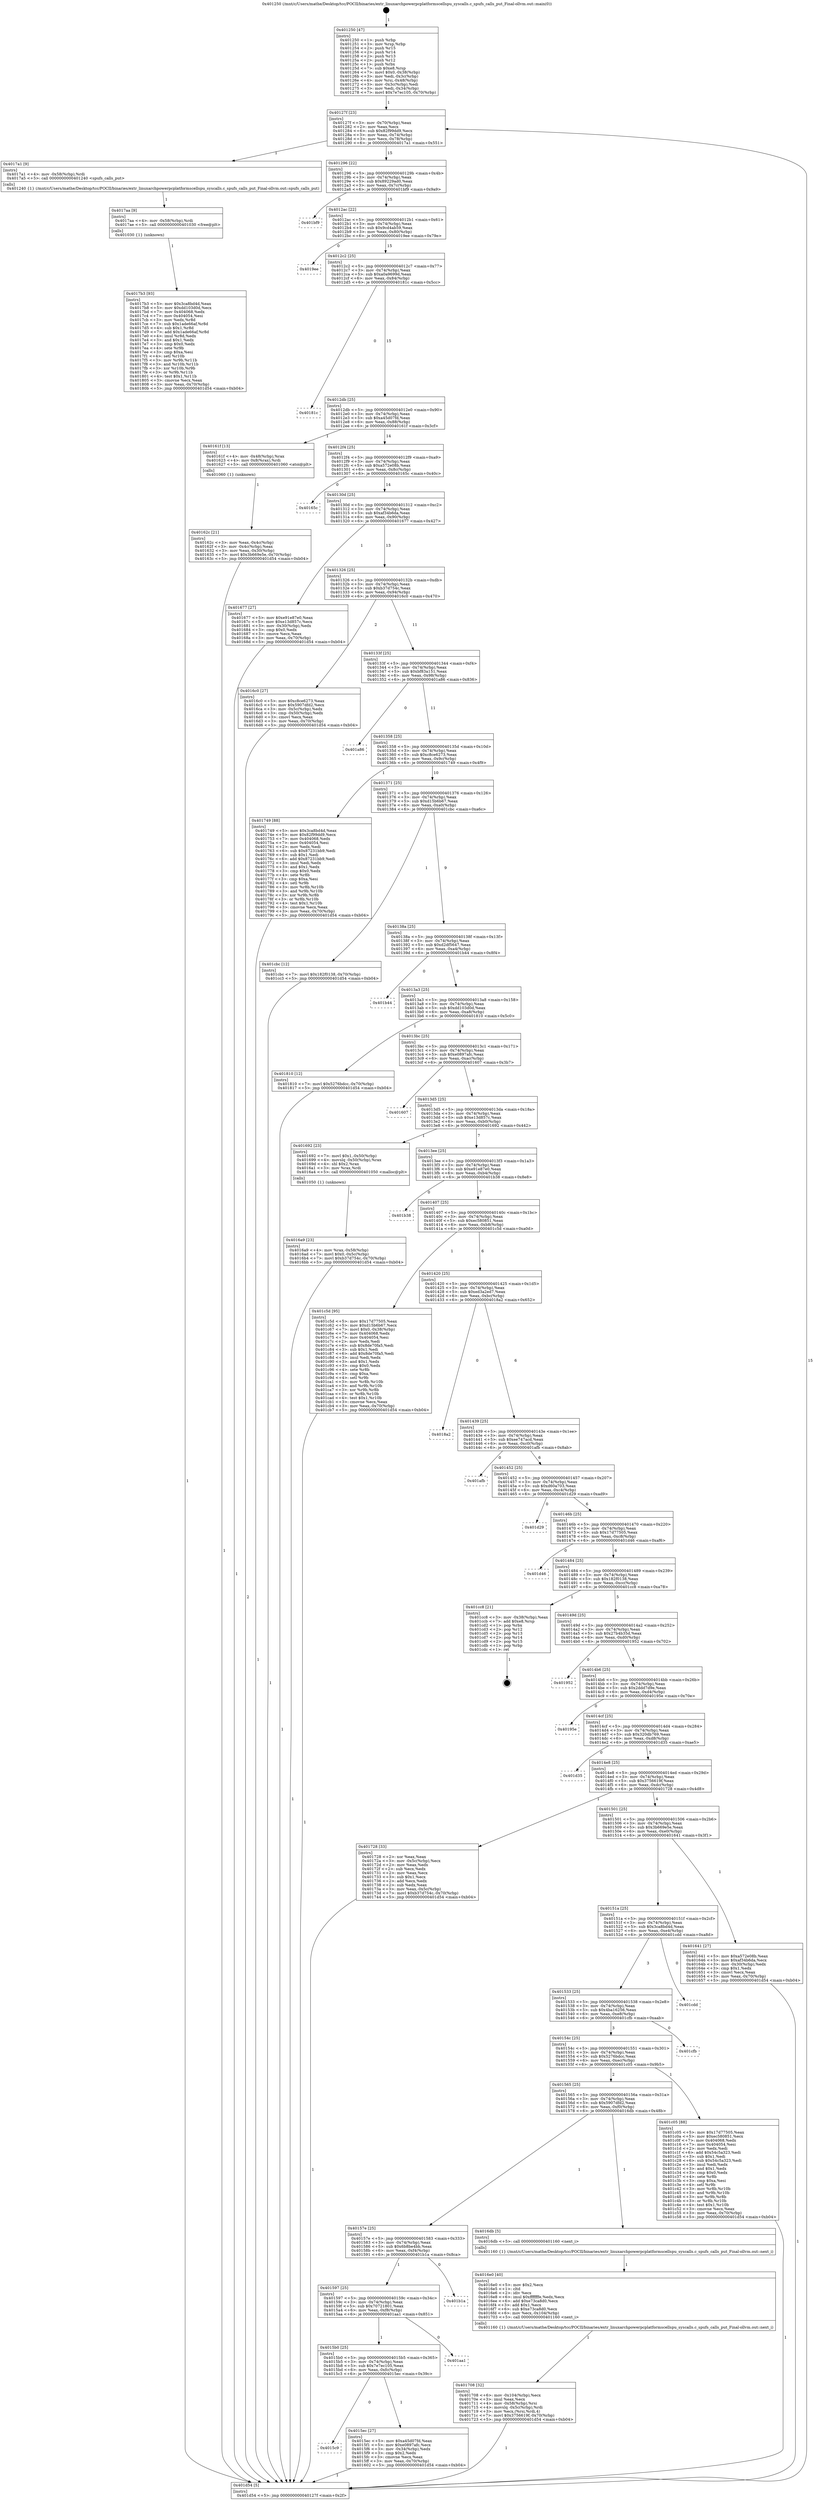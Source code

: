 digraph "0x401250" {
  label = "0x401250 (/mnt/c/Users/mathe/Desktop/tcc/POCII/binaries/extr_linuxarchpowerpcplatformscellspu_syscalls.c_spufs_calls_put_Final-ollvm.out::main(0))"
  labelloc = "t"
  node[shape=record]

  Entry [label="",width=0.3,height=0.3,shape=circle,fillcolor=black,style=filled]
  "0x40127f" [label="{
     0x40127f [23]\l
     | [instrs]\l
     &nbsp;&nbsp;0x40127f \<+3\>: mov -0x70(%rbp),%eax\l
     &nbsp;&nbsp;0x401282 \<+2\>: mov %eax,%ecx\l
     &nbsp;&nbsp;0x401284 \<+6\>: sub $0x82f99dd9,%ecx\l
     &nbsp;&nbsp;0x40128a \<+3\>: mov %eax,-0x74(%rbp)\l
     &nbsp;&nbsp;0x40128d \<+3\>: mov %ecx,-0x78(%rbp)\l
     &nbsp;&nbsp;0x401290 \<+6\>: je 00000000004017a1 \<main+0x551\>\l
  }"]
  "0x4017a1" [label="{
     0x4017a1 [9]\l
     | [instrs]\l
     &nbsp;&nbsp;0x4017a1 \<+4\>: mov -0x58(%rbp),%rdi\l
     &nbsp;&nbsp;0x4017a5 \<+5\>: call 0000000000401240 \<spufs_calls_put\>\l
     | [calls]\l
     &nbsp;&nbsp;0x401240 \{1\} (/mnt/c/Users/mathe/Desktop/tcc/POCII/binaries/extr_linuxarchpowerpcplatformscellspu_syscalls.c_spufs_calls_put_Final-ollvm.out::spufs_calls_put)\l
  }"]
  "0x401296" [label="{
     0x401296 [22]\l
     | [instrs]\l
     &nbsp;&nbsp;0x401296 \<+5\>: jmp 000000000040129b \<main+0x4b\>\l
     &nbsp;&nbsp;0x40129b \<+3\>: mov -0x74(%rbp),%eax\l
     &nbsp;&nbsp;0x40129e \<+5\>: sub $0x89229ad0,%eax\l
     &nbsp;&nbsp;0x4012a3 \<+3\>: mov %eax,-0x7c(%rbp)\l
     &nbsp;&nbsp;0x4012a6 \<+6\>: je 0000000000401bf9 \<main+0x9a9\>\l
  }"]
  Exit [label="",width=0.3,height=0.3,shape=circle,fillcolor=black,style=filled,peripheries=2]
  "0x401bf9" [label="{
     0x401bf9\l
  }", style=dashed]
  "0x4012ac" [label="{
     0x4012ac [22]\l
     | [instrs]\l
     &nbsp;&nbsp;0x4012ac \<+5\>: jmp 00000000004012b1 \<main+0x61\>\l
     &nbsp;&nbsp;0x4012b1 \<+3\>: mov -0x74(%rbp),%eax\l
     &nbsp;&nbsp;0x4012b4 \<+5\>: sub $0x9cd4ab59,%eax\l
     &nbsp;&nbsp;0x4012b9 \<+3\>: mov %eax,-0x80(%rbp)\l
     &nbsp;&nbsp;0x4012bc \<+6\>: je 00000000004019ee \<main+0x79e\>\l
  }"]
  "0x4017b3" [label="{
     0x4017b3 [93]\l
     | [instrs]\l
     &nbsp;&nbsp;0x4017b3 \<+5\>: mov $0x3ca8bd4d,%eax\l
     &nbsp;&nbsp;0x4017b8 \<+5\>: mov $0xdd103d0d,%ecx\l
     &nbsp;&nbsp;0x4017bd \<+7\>: mov 0x404068,%edx\l
     &nbsp;&nbsp;0x4017c4 \<+7\>: mov 0x404054,%esi\l
     &nbsp;&nbsp;0x4017cb \<+3\>: mov %edx,%r8d\l
     &nbsp;&nbsp;0x4017ce \<+7\>: sub $0x1ade66af,%r8d\l
     &nbsp;&nbsp;0x4017d5 \<+4\>: sub $0x1,%r8d\l
     &nbsp;&nbsp;0x4017d9 \<+7\>: add $0x1ade66af,%r8d\l
     &nbsp;&nbsp;0x4017e0 \<+4\>: imul %r8d,%edx\l
     &nbsp;&nbsp;0x4017e4 \<+3\>: and $0x1,%edx\l
     &nbsp;&nbsp;0x4017e7 \<+3\>: cmp $0x0,%edx\l
     &nbsp;&nbsp;0x4017ea \<+4\>: sete %r9b\l
     &nbsp;&nbsp;0x4017ee \<+3\>: cmp $0xa,%esi\l
     &nbsp;&nbsp;0x4017f1 \<+4\>: setl %r10b\l
     &nbsp;&nbsp;0x4017f5 \<+3\>: mov %r9b,%r11b\l
     &nbsp;&nbsp;0x4017f8 \<+3\>: and %r10b,%r11b\l
     &nbsp;&nbsp;0x4017fb \<+3\>: xor %r10b,%r9b\l
     &nbsp;&nbsp;0x4017fe \<+3\>: or %r9b,%r11b\l
     &nbsp;&nbsp;0x401801 \<+4\>: test $0x1,%r11b\l
     &nbsp;&nbsp;0x401805 \<+3\>: cmovne %ecx,%eax\l
     &nbsp;&nbsp;0x401808 \<+3\>: mov %eax,-0x70(%rbp)\l
     &nbsp;&nbsp;0x40180b \<+5\>: jmp 0000000000401d54 \<main+0xb04\>\l
  }"]
  "0x4019ee" [label="{
     0x4019ee\l
  }", style=dashed]
  "0x4012c2" [label="{
     0x4012c2 [25]\l
     | [instrs]\l
     &nbsp;&nbsp;0x4012c2 \<+5\>: jmp 00000000004012c7 \<main+0x77\>\l
     &nbsp;&nbsp;0x4012c7 \<+3\>: mov -0x74(%rbp),%eax\l
     &nbsp;&nbsp;0x4012ca \<+5\>: sub $0xa0a9699d,%eax\l
     &nbsp;&nbsp;0x4012cf \<+6\>: mov %eax,-0x84(%rbp)\l
     &nbsp;&nbsp;0x4012d5 \<+6\>: je 000000000040181c \<main+0x5cc\>\l
  }"]
  "0x4017aa" [label="{
     0x4017aa [9]\l
     | [instrs]\l
     &nbsp;&nbsp;0x4017aa \<+4\>: mov -0x58(%rbp),%rdi\l
     &nbsp;&nbsp;0x4017ae \<+5\>: call 0000000000401030 \<free@plt\>\l
     | [calls]\l
     &nbsp;&nbsp;0x401030 \{1\} (unknown)\l
  }"]
  "0x40181c" [label="{
     0x40181c\l
  }", style=dashed]
  "0x4012db" [label="{
     0x4012db [25]\l
     | [instrs]\l
     &nbsp;&nbsp;0x4012db \<+5\>: jmp 00000000004012e0 \<main+0x90\>\l
     &nbsp;&nbsp;0x4012e0 \<+3\>: mov -0x74(%rbp),%eax\l
     &nbsp;&nbsp;0x4012e3 \<+5\>: sub $0xa45d07fd,%eax\l
     &nbsp;&nbsp;0x4012e8 \<+6\>: mov %eax,-0x88(%rbp)\l
     &nbsp;&nbsp;0x4012ee \<+6\>: je 000000000040161f \<main+0x3cf\>\l
  }"]
  "0x401708" [label="{
     0x401708 [32]\l
     | [instrs]\l
     &nbsp;&nbsp;0x401708 \<+6\>: mov -0x104(%rbp),%ecx\l
     &nbsp;&nbsp;0x40170e \<+3\>: imul %eax,%ecx\l
     &nbsp;&nbsp;0x401711 \<+4\>: mov -0x58(%rbp),%rsi\l
     &nbsp;&nbsp;0x401715 \<+4\>: movslq -0x5c(%rbp),%rdi\l
     &nbsp;&nbsp;0x401719 \<+3\>: mov %ecx,(%rsi,%rdi,4)\l
     &nbsp;&nbsp;0x40171c \<+7\>: movl $0x3756619f,-0x70(%rbp)\l
     &nbsp;&nbsp;0x401723 \<+5\>: jmp 0000000000401d54 \<main+0xb04\>\l
  }"]
  "0x40161f" [label="{
     0x40161f [13]\l
     | [instrs]\l
     &nbsp;&nbsp;0x40161f \<+4\>: mov -0x48(%rbp),%rax\l
     &nbsp;&nbsp;0x401623 \<+4\>: mov 0x8(%rax),%rdi\l
     &nbsp;&nbsp;0x401627 \<+5\>: call 0000000000401060 \<atoi@plt\>\l
     | [calls]\l
     &nbsp;&nbsp;0x401060 \{1\} (unknown)\l
  }"]
  "0x4012f4" [label="{
     0x4012f4 [25]\l
     | [instrs]\l
     &nbsp;&nbsp;0x4012f4 \<+5\>: jmp 00000000004012f9 \<main+0xa9\>\l
     &nbsp;&nbsp;0x4012f9 \<+3\>: mov -0x74(%rbp),%eax\l
     &nbsp;&nbsp;0x4012fc \<+5\>: sub $0xa572e08b,%eax\l
     &nbsp;&nbsp;0x401301 \<+6\>: mov %eax,-0x8c(%rbp)\l
     &nbsp;&nbsp;0x401307 \<+6\>: je 000000000040165c \<main+0x40c\>\l
  }"]
  "0x4016e0" [label="{
     0x4016e0 [40]\l
     | [instrs]\l
     &nbsp;&nbsp;0x4016e0 \<+5\>: mov $0x2,%ecx\l
     &nbsp;&nbsp;0x4016e5 \<+1\>: cltd\l
     &nbsp;&nbsp;0x4016e6 \<+2\>: idiv %ecx\l
     &nbsp;&nbsp;0x4016e8 \<+6\>: imul $0xfffffffe,%edx,%ecx\l
     &nbsp;&nbsp;0x4016ee \<+6\>: add $0xe73ca8d0,%ecx\l
     &nbsp;&nbsp;0x4016f4 \<+3\>: add $0x1,%ecx\l
     &nbsp;&nbsp;0x4016f7 \<+6\>: sub $0xe73ca8d0,%ecx\l
     &nbsp;&nbsp;0x4016fd \<+6\>: mov %ecx,-0x104(%rbp)\l
     &nbsp;&nbsp;0x401703 \<+5\>: call 0000000000401160 \<next_i\>\l
     | [calls]\l
     &nbsp;&nbsp;0x401160 \{1\} (/mnt/c/Users/mathe/Desktop/tcc/POCII/binaries/extr_linuxarchpowerpcplatformscellspu_syscalls.c_spufs_calls_put_Final-ollvm.out::next_i)\l
  }"]
  "0x40165c" [label="{
     0x40165c\l
  }", style=dashed]
  "0x40130d" [label="{
     0x40130d [25]\l
     | [instrs]\l
     &nbsp;&nbsp;0x40130d \<+5\>: jmp 0000000000401312 \<main+0xc2\>\l
     &nbsp;&nbsp;0x401312 \<+3\>: mov -0x74(%rbp),%eax\l
     &nbsp;&nbsp;0x401315 \<+5\>: sub $0xaf34b6da,%eax\l
     &nbsp;&nbsp;0x40131a \<+6\>: mov %eax,-0x90(%rbp)\l
     &nbsp;&nbsp;0x401320 \<+6\>: je 0000000000401677 \<main+0x427\>\l
  }"]
  "0x4016a9" [label="{
     0x4016a9 [23]\l
     | [instrs]\l
     &nbsp;&nbsp;0x4016a9 \<+4\>: mov %rax,-0x58(%rbp)\l
     &nbsp;&nbsp;0x4016ad \<+7\>: movl $0x0,-0x5c(%rbp)\l
     &nbsp;&nbsp;0x4016b4 \<+7\>: movl $0xb37d754c,-0x70(%rbp)\l
     &nbsp;&nbsp;0x4016bb \<+5\>: jmp 0000000000401d54 \<main+0xb04\>\l
  }"]
  "0x401677" [label="{
     0x401677 [27]\l
     | [instrs]\l
     &nbsp;&nbsp;0x401677 \<+5\>: mov $0xe91e87e0,%eax\l
     &nbsp;&nbsp;0x40167c \<+5\>: mov $0xe13d857c,%ecx\l
     &nbsp;&nbsp;0x401681 \<+3\>: mov -0x30(%rbp),%edx\l
     &nbsp;&nbsp;0x401684 \<+3\>: cmp $0x0,%edx\l
     &nbsp;&nbsp;0x401687 \<+3\>: cmove %ecx,%eax\l
     &nbsp;&nbsp;0x40168a \<+3\>: mov %eax,-0x70(%rbp)\l
     &nbsp;&nbsp;0x40168d \<+5\>: jmp 0000000000401d54 \<main+0xb04\>\l
  }"]
  "0x401326" [label="{
     0x401326 [25]\l
     | [instrs]\l
     &nbsp;&nbsp;0x401326 \<+5\>: jmp 000000000040132b \<main+0xdb\>\l
     &nbsp;&nbsp;0x40132b \<+3\>: mov -0x74(%rbp),%eax\l
     &nbsp;&nbsp;0x40132e \<+5\>: sub $0xb37d754c,%eax\l
     &nbsp;&nbsp;0x401333 \<+6\>: mov %eax,-0x94(%rbp)\l
     &nbsp;&nbsp;0x401339 \<+6\>: je 00000000004016c0 \<main+0x470\>\l
  }"]
  "0x40162c" [label="{
     0x40162c [21]\l
     | [instrs]\l
     &nbsp;&nbsp;0x40162c \<+3\>: mov %eax,-0x4c(%rbp)\l
     &nbsp;&nbsp;0x40162f \<+3\>: mov -0x4c(%rbp),%eax\l
     &nbsp;&nbsp;0x401632 \<+3\>: mov %eax,-0x30(%rbp)\l
     &nbsp;&nbsp;0x401635 \<+7\>: movl $0x3b669e5e,-0x70(%rbp)\l
     &nbsp;&nbsp;0x40163c \<+5\>: jmp 0000000000401d54 \<main+0xb04\>\l
  }"]
  "0x4016c0" [label="{
     0x4016c0 [27]\l
     | [instrs]\l
     &nbsp;&nbsp;0x4016c0 \<+5\>: mov $0xc8ce6273,%eax\l
     &nbsp;&nbsp;0x4016c5 \<+5\>: mov $0x5907dfd2,%ecx\l
     &nbsp;&nbsp;0x4016ca \<+3\>: mov -0x5c(%rbp),%edx\l
     &nbsp;&nbsp;0x4016cd \<+3\>: cmp -0x50(%rbp),%edx\l
     &nbsp;&nbsp;0x4016d0 \<+3\>: cmovl %ecx,%eax\l
     &nbsp;&nbsp;0x4016d3 \<+3\>: mov %eax,-0x70(%rbp)\l
     &nbsp;&nbsp;0x4016d6 \<+5\>: jmp 0000000000401d54 \<main+0xb04\>\l
  }"]
  "0x40133f" [label="{
     0x40133f [25]\l
     | [instrs]\l
     &nbsp;&nbsp;0x40133f \<+5\>: jmp 0000000000401344 \<main+0xf4\>\l
     &nbsp;&nbsp;0x401344 \<+3\>: mov -0x74(%rbp),%eax\l
     &nbsp;&nbsp;0x401347 \<+5\>: sub $0xbf83a151,%eax\l
     &nbsp;&nbsp;0x40134c \<+6\>: mov %eax,-0x98(%rbp)\l
     &nbsp;&nbsp;0x401352 \<+6\>: je 0000000000401a86 \<main+0x836\>\l
  }"]
  "0x401250" [label="{
     0x401250 [47]\l
     | [instrs]\l
     &nbsp;&nbsp;0x401250 \<+1\>: push %rbp\l
     &nbsp;&nbsp;0x401251 \<+3\>: mov %rsp,%rbp\l
     &nbsp;&nbsp;0x401254 \<+2\>: push %r15\l
     &nbsp;&nbsp;0x401256 \<+2\>: push %r14\l
     &nbsp;&nbsp;0x401258 \<+2\>: push %r13\l
     &nbsp;&nbsp;0x40125a \<+2\>: push %r12\l
     &nbsp;&nbsp;0x40125c \<+1\>: push %rbx\l
     &nbsp;&nbsp;0x40125d \<+7\>: sub $0xe8,%rsp\l
     &nbsp;&nbsp;0x401264 \<+7\>: movl $0x0,-0x38(%rbp)\l
     &nbsp;&nbsp;0x40126b \<+3\>: mov %edi,-0x3c(%rbp)\l
     &nbsp;&nbsp;0x40126e \<+4\>: mov %rsi,-0x48(%rbp)\l
     &nbsp;&nbsp;0x401272 \<+3\>: mov -0x3c(%rbp),%edi\l
     &nbsp;&nbsp;0x401275 \<+3\>: mov %edi,-0x34(%rbp)\l
     &nbsp;&nbsp;0x401278 \<+7\>: movl $0x7e7ec105,-0x70(%rbp)\l
  }"]
  "0x401a86" [label="{
     0x401a86\l
  }", style=dashed]
  "0x401358" [label="{
     0x401358 [25]\l
     | [instrs]\l
     &nbsp;&nbsp;0x401358 \<+5\>: jmp 000000000040135d \<main+0x10d\>\l
     &nbsp;&nbsp;0x40135d \<+3\>: mov -0x74(%rbp),%eax\l
     &nbsp;&nbsp;0x401360 \<+5\>: sub $0xc8ce6273,%eax\l
     &nbsp;&nbsp;0x401365 \<+6\>: mov %eax,-0x9c(%rbp)\l
     &nbsp;&nbsp;0x40136b \<+6\>: je 0000000000401749 \<main+0x4f9\>\l
  }"]
  "0x401d54" [label="{
     0x401d54 [5]\l
     | [instrs]\l
     &nbsp;&nbsp;0x401d54 \<+5\>: jmp 000000000040127f \<main+0x2f\>\l
  }"]
  "0x401749" [label="{
     0x401749 [88]\l
     | [instrs]\l
     &nbsp;&nbsp;0x401749 \<+5\>: mov $0x3ca8bd4d,%eax\l
     &nbsp;&nbsp;0x40174e \<+5\>: mov $0x82f99dd9,%ecx\l
     &nbsp;&nbsp;0x401753 \<+7\>: mov 0x404068,%edx\l
     &nbsp;&nbsp;0x40175a \<+7\>: mov 0x404054,%esi\l
     &nbsp;&nbsp;0x401761 \<+2\>: mov %edx,%edi\l
     &nbsp;&nbsp;0x401763 \<+6\>: sub $0x87231bb9,%edi\l
     &nbsp;&nbsp;0x401769 \<+3\>: sub $0x1,%edi\l
     &nbsp;&nbsp;0x40176c \<+6\>: add $0x87231bb9,%edi\l
     &nbsp;&nbsp;0x401772 \<+3\>: imul %edi,%edx\l
     &nbsp;&nbsp;0x401775 \<+3\>: and $0x1,%edx\l
     &nbsp;&nbsp;0x401778 \<+3\>: cmp $0x0,%edx\l
     &nbsp;&nbsp;0x40177b \<+4\>: sete %r8b\l
     &nbsp;&nbsp;0x40177f \<+3\>: cmp $0xa,%esi\l
     &nbsp;&nbsp;0x401782 \<+4\>: setl %r9b\l
     &nbsp;&nbsp;0x401786 \<+3\>: mov %r8b,%r10b\l
     &nbsp;&nbsp;0x401789 \<+3\>: and %r9b,%r10b\l
     &nbsp;&nbsp;0x40178c \<+3\>: xor %r9b,%r8b\l
     &nbsp;&nbsp;0x40178f \<+3\>: or %r8b,%r10b\l
     &nbsp;&nbsp;0x401792 \<+4\>: test $0x1,%r10b\l
     &nbsp;&nbsp;0x401796 \<+3\>: cmovne %ecx,%eax\l
     &nbsp;&nbsp;0x401799 \<+3\>: mov %eax,-0x70(%rbp)\l
     &nbsp;&nbsp;0x40179c \<+5\>: jmp 0000000000401d54 \<main+0xb04\>\l
  }"]
  "0x401371" [label="{
     0x401371 [25]\l
     | [instrs]\l
     &nbsp;&nbsp;0x401371 \<+5\>: jmp 0000000000401376 \<main+0x126\>\l
     &nbsp;&nbsp;0x401376 \<+3\>: mov -0x74(%rbp),%eax\l
     &nbsp;&nbsp;0x401379 \<+5\>: sub $0xd15b6b67,%eax\l
     &nbsp;&nbsp;0x40137e \<+6\>: mov %eax,-0xa0(%rbp)\l
     &nbsp;&nbsp;0x401384 \<+6\>: je 0000000000401cbc \<main+0xa6c\>\l
  }"]
  "0x4015c9" [label="{
     0x4015c9\l
  }", style=dashed]
  "0x401cbc" [label="{
     0x401cbc [12]\l
     | [instrs]\l
     &nbsp;&nbsp;0x401cbc \<+7\>: movl $0x182f0138,-0x70(%rbp)\l
     &nbsp;&nbsp;0x401cc3 \<+5\>: jmp 0000000000401d54 \<main+0xb04\>\l
  }"]
  "0x40138a" [label="{
     0x40138a [25]\l
     | [instrs]\l
     &nbsp;&nbsp;0x40138a \<+5\>: jmp 000000000040138f \<main+0x13f\>\l
     &nbsp;&nbsp;0x40138f \<+3\>: mov -0x74(%rbp),%eax\l
     &nbsp;&nbsp;0x401392 \<+5\>: sub $0xd2df5647,%eax\l
     &nbsp;&nbsp;0x401397 \<+6\>: mov %eax,-0xa4(%rbp)\l
     &nbsp;&nbsp;0x40139d \<+6\>: je 0000000000401b44 \<main+0x8f4\>\l
  }"]
  "0x4015ec" [label="{
     0x4015ec [27]\l
     | [instrs]\l
     &nbsp;&nbsp;0x4015ec \<+5\>: mov $0xa45d07fd,%eax\l
     &nbsp;&nbsp;0x4015f1 \<+5\>: mov $0xe0897afc,%ecx\l
     &nbsp;&nbsp;0x4015f6 \<+3\>: mov -0x34(%rbp),%edx\l
     &nbsp;&nbsp;0x4015f9 \<+3\>: cmp $0x2,%edx\l
     &nbsp;&nbsp;0x4015fc \<+3\>: cmovne %ecx,%eax\l
     &nbsp;&nbsp;0x4015ff \<+3\>: mov %eax,-0x70(%rbp)\l
     &nbsp;&nbsp;0x401602 \<+5\>: jmp 0000000000401d54 \<main+0xb04\>\l
  }"]
  "0x401b44" [label="{
     0x401b44\l
  }", style=dashed]
  "0x4013a3" [label="{
     0x4013a3 [25]\l
     | [instrs]\l
     &nbsp;&nbsp;0x4013a3 \<+5\>: jmp 00000000004013a8 \<main+0x158\>\l
     &nbsp;&nbsp;0x4013a8 \<+3\>: mov -0x74(%rbp),%eax\l
     &nbsp;&nbsp;0x4013ab \<+5\>: sub $0xdd103d0d,%eax\l
     &nbsp;&nbsp;0x4013b0 \<+6\>: mov %eax,-0xa8(%rbp)\l
     &nbsp;&nbsp;0x4013b6 \<+6\>: je 0000000000401810 \<main+0x5c0\>\l
  }"]
  "0x4015b0" [label="{
     0x4015b0 [25]\l
     | [instrs]\l
     &nbsp;&nbsp;0x4015b0 \<+5\>: jmp 00000000004015b5 \<main+0x365\>\l
     &nbsp;&nbsp;0x4015b5 \<+3\>: mov -0x74(%rbp),%eax\l
     &nbsp;&nbsp;0x4015b8 \<+5\>: sub $0x7e7ec105,%eax\l
     &nbsp;&nbsp;0x4015bd \<+6\>: mov %eax,-0xfc(%rbp)\l
     &nbsp;&nbsp;0x4015c3 \<+6\>: je 00000000004015ec \<main+0x39c\>\l
  }"]
  "0x401810" [label="{
     0x401810 [12]\l
     | [instrs]\l
     &nbsp;&nbsp;0x401810 \<+7\>: movl $0x5276bdcc,-0x70(%rbp)\l
     &nbsp;&nbsp;0x401817 \<+5\>: jmp 0000000000401d54 \<main+0xb04\>\l
  }"]
  "0x4013bc" [label="{
     0x4013bc [25]\l
     | [instrs]\l
     &nbsp;&nbsp;0x4013bc \<+5\>: jmp 00000000004013c1 \<main+0x171\>\l
     &nbsp;&nbsp;0x4013c1 \<+3\>: mov -0x74(%rbp),%eax\l
     &nbsp;&nbsp;0x4013c4 \<+5\>: sub $0xe0897afc,%eax\l
     &nbsp;&nbsp;0x4013c9 \<+6\>: mov %eax,-0xac(%rbp)\l
     &nbsp;&nbsp;0x4013cf \<+6\>: je 0000000000401607 \<main+0x3b7\>\l
  }"]
  "0x401aa1" [label="{
     0x401aa1\l
  }", style=dashed]
  "0x401607" [label="{
     0x401607\l
  }", style=dashed]
  "0x4013d5" [label="{
     0x4013d5 [25]\l
     | [instrs]\l
     &nbsp;&nbsp;0x4013d5 \<+5\>: jmp 00000000004013da \<main+0x18a\>\l
     &nbsp;&nbsp;0x4013da \<+3\>: mov -0x74(%rbp),%eax\l
     &nbsp;&nbsp;0x4013dd \<+5\>: sub $0xe13d857c,%eax\l
     &nbsp;&nbsp;0x4013e2 \<+6\>: mov %eax,-0xb0(%rbp)\l
     &nbsp;&nbsp;0x4013e8 \<+6\>: je 0000000000401692 \<main+0x442\>\l
  }"]
  "0x401597" [label="{
     0x401597 [25]\l
     | [instrs]\l
     &nbsp;&nbsp;0x401597 \<+5\>: jmp 000000000040159c \<main+0x34c\>\l
     &nbsp;&nbsp;0x40159c \<+3\>: mov -0x74(%rbp),%eax\l
     &nbsp;&nbsp;0x40159f \<+5\>: sub $0x70721801,%eax\l
     &nbsp;&nbsp;0x4015a4 \<+6\>: mov %eax,-0xf8(%rbp)\l
     &nbsp;&nbsp;0x4015aa \<+6\>: je 0000000000401aa1 \<main+0x851\>\l
  }"]
  "0x401692" [label="{
     0x401692 [23]\l
     | [instrs]\l
     &nbsp;&nbsp;0x401692 \<+7\>: movl $0x1,-0x50(%rbp)\l
     &nbsp;&nbsp;0x401699 \<+4\>: movslq -0x50(%rbp),%rax\l
     &nbsp;&nbsp;0x40169d \<+4\>: shl $0x2,%rax\l
     &nbsp;&nbsp;0x4016a1 \<+3\>: mov %rax,%rdi\l
     &nbsp;&nbsp;0x4016a4 \<+5\>: call 0000000000401050 \<malloc@plt\>\l
     | [calls]\l
     &nbsp;&nbsp;0x401050 \{1\} (unknown)\l
  }"]
  "0x4013ee" [label="{
     0x4013ee [25]\l
     | [instrs]\l
     &nbsp;&nbsp;0x4013ee \<+5\>: jmp 00000000004013f3 \<main+0x1a3\>\l
     &nbsp;&nbsp;0x4013f3 \<+3\>: mov -0x74(%rbp),%eax\l
     &nbsp;&nbsp;0x4013f6 \<+5\>: sub $0xe91e87e0,%eax\l
     &nbsp;&nbsp;0x4013fb \<+6\>: mov %eax,-0xb4(%rbp)\l
     &nbsp;&nbsp;0x401401 \<+6\>: je 0000000000401b38 \<main+0x8e8\>\l
  }"]
  "0x401b1a" [label="{
     0x401b1a\l
  }", style=dashed]
  "0x401b38" [label="{
     0x401b38\l
  }", style=dashed]
  "0x401407" [label="{
     0x401407 [25]\l
     | [instrs]\l
     &nbsp;&nbsp;0x401407 \<+5\>: jmp 000000000040140c \<main+0x1bc\>\l
     &nbsp;&nbsp;0x40140c \<+3\>: mov -0x74(%rbp),%eax\l
     &nbsp;&nbsp;0x40140f \<+5\>: sub $0xec580851,%eax\l
     &nbsp;&nbsp;0x401414 \<+6\>: mov %eax,-0xb8(%rbp)\l
     &nbsp;&nbsp;0x40141a \<+6\>: je 0000000000401c5d \<main+0xa0d\>\l
  }"]
  "0x40157e" [label="{
     0x40157e [25]\l
     | [instrs]\l
     &nbsp;&nbsp;0x40157e \<+5\>: jmp 0000000000401583 \<main+0x333\>\l
     &nbsp;&nbsp;0x401583 \<+3\>: mov -0x74(%rbp),%eax\l
     &nbsp;&nbsp;0x401586 \<+5\>: sub $0x6b8be4bb,%eax\l
     &nbsp;&nbsp;0x40158b \<+6\>: mov %eax,-0xf4(%rbp)\l
     &nbsp;&nbsp;0x401591 \<+6\>: je 0000000000401b1a \<main+0x8ca\>\l
  }"]
  "0x401c5d" [label="{
     0x401c5d [95]\l
     | [instrs]\l
     &nbsp;&nbsp;0x401c5d \<+5\>: mov $0x17d77505,%eax\l
     &nbsp;&nbsp;0x401c62 \<+5\>: mov $0xd15b6b67,%ecx\l
     &nbsp;&nbsp;0x401c67 \<+7\>: movl $0x0,-0x38(%rbp)\l
     &nbsp;&nbsp;0x401c6e \<+7\>: mov 0x404068,%edx\l
     &nbsp;&nbsp;0x401c75 \<+7\>: mov 0x404054,%esi\l
     &nbsp;&nbsp;0x401c7c \<+2\>: mov %edx,%edi\l
     &nbsp;&nbsp;0x401c7e \<+6\>: sub $0x8de70fa5,%edi\l
     &nbsp;&nbsp;0x401c84 \<+3\>: sub $0x1,%edi\l
     &nbsp;&nbsp;0x401c87 \<+6\>: add $0x8de70fa5,%edi\l
     &nbsp;&nbsp;0x401c8d \<+3\>: imul %edi,%edx\l
     &nbsp;&nbsp;0x401c90 \<+3\>: and $0x1,%edx\l
     &nbsp;&nbsp;0x401c93 \<+3\>: cmp $0x0,%edx\l
     &nbsp;&nbsp;0x401c96 \<+4\>: sete %r8b\l
     &nbsp;&nbsp;0x401c9a \<+3\>: cmp $0xa,%esi\l
     &nbsp;&nbsp;0x401c9d \<+4\>: setl %r9b\l
     &nbsp;&nbsp;0x401ca1 \<+3\>: mov %r8b,%r10b\l
     &nbsp;&nbsp;0x401ca4 \<+3\>: and %r9b,%r10b\l
     &nbsp;&nbsp;0x401ca7 \<+3\>: xor %r9b,%r8b\l
     &nbsp;&nbsp;0x401caa \<+3\>: or %r8b,%r10b\l
     &nbsp;&nbsp;0x401cad \<+4\>: test $0x1,%r10b\l
     &nbsp;&nbsp;0x401cb1 \<+3\>: cmovne %ecx,%eax\l
     &nbsp;&nbsp;0x401cb4 \<+3\>: mov %eax,-0x70(%rbp)\l
     &nbsp;&nbsp;0x401cb7 \<+5\>: jmp 0000000000401d54 \<main+0xb04\>\l
  }"]
  "0x401420" [label="{
     0x401420 [25]\l
     | [instrs]\l
     &nbsp;&nbsp;0x401420 \<+5\>: jmp 0000000000401425 \<main+0x1d5\>\l
     &nbsp;&nbsp;0x401425 \<+3\>: mov -0x74(%rbp),%eax\l
     &nbsp;&nbsp;0x401428 \<+5\>: sub $0xed3a2ed7,%eax\l
     &nbsp;&nbsp;0x40142d \<+6\>: mov %eax,-0xbc(%rbp)\l
     &nbsp;&nbsp;0x401433 \<+6\>: je 00000000004018a2 \<main+0x652\>\l
  }"]
  "0x4016db" [label="{
     0x4016db [5]\l
     | [instrs]\l
     &nbsp;&nbsp;0x4016db \<+5\>: call 0000000000401160 \<next_i\>\l
     | [calls]\l
     &nbsp;&nbsp;0x401160 \{1\} (/mnt/c/Users/mathe/Desktop/tcc/POCII/binaries/extr_linuxarchpowerpcplatformscellspu_syscalls.c_spufs_calls_put_Final-ollvm.out::next_i)\l
  }"]
  "0x4018a2" [label="{
     0x4018a2\l
  }", style=dashed]
  "0x401439" [label="{
     0x401439 [25]\l
     | [instrs]\l
     &nbsp;&nbsp;0x401439 \<+5\>: jmp 000000000040143e \<main+0x1ee\>\l
     &nbsp;&nbsp;0x40143e \<+3\>: mov -0x74(%rbp),%eax\l
     &nbsp;&nbsp;0x401441 \<+5\>: sub $0xee747acd,%eax\l
     &nbsp;&nbsp;0x401446 \<+6\>: mov %eax,-0xc0(%rbp)\l
     &nbsp;&nbsp;0x40144c \<+6\>: je 0000000000401afb \<main+0x8ab\>\l
  }"]
  "0x401565" [label="{
     0x401565 [25]\l
     | [instrs]\l
     &nbsp;&nbsp;0x401565 \<+5\>: jmp 000000000040156a \<main+0x31a\>\l
     &nbsp;&nbsp;0x40156a \<+3\>: mov -0x74(%rbp),%eax\l
     &nbsp;&nbsp;0x40156d \<+5\>: sub $0x5907dfd2,%eax\l
     &nbsp;&nbsp;0x401572 \<+6\>: mov %eax,-0xf0(%rbp)\l
     &nbsp;&nbsp;0x401578 \<+6\>: je 00000000004016db \<main+0x48b\>\l
  }"]
  "0x401afb" [label="{
     0x401afb\l
  }", style=dashed]
  "0x401452" [label="{
     0x401452 [25]\l
     | [instrs]\l
     &nbsp;&nbsp;0x401452 \<+5\>: jmp 0000000000401457 \<main+0x207\>\l
     &nbsp;&nbsp;0x401457 \<+3\>: mov -0x74(%rbp),%eax\l
     &nbsp;&nbsp;0x40145a \<+5\>: sub $0xd60a703,%eax\l
     &nbsp;&nbsp;0x40145f \<+6\>: mov %eax,-0xc4(%rbp)\l
     &nbsp;&nbsp;0x401465 \<+6\>: je 0000000000401d29 \<main+0xad9\>\l
  }"]
  "0x401c05" [label="{
     0x401c05 [88]\l
     | [instrs]\l
     &nbsp;&nbsp;0x401c05 \<+5\>: mov $0x17d77505,%eax\l
     &nbsp;&nbsp;0x401c0a \<+5\>: mov $0xec580851,%ecx\l
     &nbsp;&nbsp;0x401c0f \<+7\>: mov 0x404068,%edx\l
     &nbsp;&nbsp;0x401c16 \<+7\>: mov 0x404054,%esi\l
     &nbsp;&nbsp;0x401c1d \<+2\>: mov %edx,%edi\l
     &nbsp;&nbsp;0x401c1f \<+6\>: add $0x54c5a323,%edi\l
     &nbsp;&nbsp;0x401c25 \<+3\>: sub $0x1,%edi\l
     &nbsp;&nbsp;0x401c28 \<+6\>: sub $0x54c5a323,%edi\l
     &nbsp;&nbsp;0x401c2e \<+3\>: imul %edi,%edx\l
     &nbsp;&nbsp;0x401c31 \<+3\>: and $0x1,%edx\l
     &nbsp;&nbsp;0x401c34 \<+3\>: cmp $0x0,%edx\l
     &nbsp;&nbsp;0x401c37 \<+4\>: sete %r8b\l
     &nbsp;&nbsp;0x401c3b \<+3\>: cmp $0xa,%esi\l
     &nbsp;&nbsp;0x401c3e \<+4\>: setl %r9b\l
     &nbsp;&nbsp;0x401c42 \<+3\>: mov %r8b,%r10b\l
     &nbsp;&nbsp;0x401c45 \<+3\>: and %r9b,%r10b\l
     &nbsp;&nbsp;0x401c48 \<+3\>: xor %r9b,%r8b\l
     &nbsp;&nbsp;0x401c4b \<+3\>: or %r8b,%r10b\l
     &nbsp;&nbsp;0x401c4e \<+4\>: test $0x1,%r10b\l
     &nbsp;&nbsp;0x401c52 \<+3\>: cmovne %ecx,%eax\l
     &nbsp;&nbsp;0x401c55 \<+3\>: mov %eax,-0x70(%rbp)\l
     &nbsp;&nbsp;0x401c58 \<+5\>: jmp 0000000000401d54 \<main+0xb04\>\l
  }"]
  "0x401d29" [label="{
     0x401d29\l
  }", style=dashed]
  "0x40146b" [label="{
     0x40146b [25]\l
     | [instrs]\l
     &nbsp;&nbsp;0x40146b \<+5\>: jmp 0000000000401470 \<main+0x220\>\l
     &nbsp;&nbsp;0x401470 \<+3\>: mov -0x74(%rbp),%eax\l
     &nbsp;&nbsp;0x401473 \<+5\>: sub $0x17d77505,%eax\l
     &nbsp;&nbsp;0x401478 \<+6\>: mov %eax,-0xc8(%rbp)\l
     &nbsp;&nbsp;0x40147e \<+6\>: je 0000000000401d46 \<main+0xaf6\>\l
  }"]
  "0x40154c" [label="{
     0x40154c [25]\l
     | [instrs]\l
     &nbsp;&nbsp;0x40154c \<+5\>: jmp 0000000000401551 \<main+0x301\>\l
     &nbsp;&nbsp;0x401551 \<+3\>: mov -0x74(%rbp),%eax\l
     &nbsp;&nbsp;0x401554 \<+5\>: sub $0x5276bdcc,%eax\l
     &nbsp;&nbsp;0x401559 \<+6\>: mov %eax,-0xec(%rbp)\l
     &nbsp;&nbsp;0x40155f \<+6\>: je 0000000000401c05 \<main+0x9b5\>\l
  }"]
  "0x401d46" [label="{
     0x401d46\l
  }", style=dashed]
  "0x401484" [label="{
     0x401484 [25]\l
     | [instrs]\l
     &nbsp;&nbsp;0x401484 \<+5\>: jmp 0000000000401489 \<main+0x239\>\l
     &nbsp;&nbsp;0x401489 \<+3\>: mov -0x74(%rbp),%eax\l
     &nbsp;&nbsp;0x40148c \<+5\>: sub $0x182f0138,%eax\l
     &nbsp;&nbsp;0x401491 \<+6\>: mov %eax,-0xcc(%rbp)\l
     &nbsp;&nbsp;0x401497 \<+6\>: je 0000000000401cc8 \<main+0xa78\>\l
  }"]
  "0x401cfb" [label="{
     0x401cfb\l
  }", style=dashed]
  "0x401cc8" [label="{
     0x401cc8 [21]\l
     | [instrs]\l
     &nbsp;&nbsp;0x401cc8 \<+3\>: mov -0x38(%rbp),%eax\l
     &nbsp;&nbsp;0x401ccb \<+7\>: add $0xe8,%rsp\l
     &nbsp;&nbsp;0x401cd2 \<+1\>: pop %rbx\l
     &nbsp;&nbsp;0x401cd3 \<+2\>: pop %r12\l
     &nbsp;&nbsp;0x401cd5 \<+2\>: pop %r13\l
     &nbsp;&nbsp;0x401cd7 \<+2\>: pop %r14\l
     &nbsp;&nbsp;0x401cd9 \<+2\>: pop %r15\l
     &nbsp;&nbsp;0x401cdb \<+1\>: pop %rbp\l
     &nbsp;&nbsp;0x401cdc \<+1\>: ret\l
  }"]
  "0x40149d" [label="{
     0x40149d [25]\l
     | [instrs]\l
     &nbsp;&nbsp;0x40149d \<+5\>: jmp 00000000004014a2 \<main+0x252\>\l
     &nbsp;&nbsp;0x4014a2 \<+3\>: mov -0x74(%rbp),%eax\l
     &nbsp;&nbsp;0x4014a5 \<+5\>: sub $0x27b4b35d,%eax\l
     &nbsp;&nbsp;0x4014aa \<+6\>: mov %eax,-0xd0(%rbp)\l
     &nbsp;&nbsp;0x4014b0 \<+6\>: je 0000000000401952 \<main+0x702\>\l
  }"]
  "0x401533" [label="{
     0x401533 [25]\l
     | [instrs]\l
     &nbsp;&nbsp;0x401533 \<+5\>: jmp 0000000000401538 \<main+0x2e8\>\l
     &nbsp;&nbsp;0x401538 \<+3\>: mov -0x74(%rbp),%eax\l
     &nbsp;&nbsp;0x40153b \<+5\>: sub $0x4ba16256,%eax\l
     &nbsp;&nbsp;0x401540 \<+6\>: mov %eax,-0xe8(%rbp)\l
     &nbsp;&nbsp;0x401546 \<+6\>: je 0000000000401cfb \<main+0xaab\>\l
  }"]
  "0x401952" [label="{
     0x401952\l
  }", style=dashed]
  "0x4014b6" [label="{
     0x4014b6 [25]\l
     | [instrs]\l
     &nbsp;&nbsp;0x4014b6 \<+5\>: jmp 00000000004014bb \<main+0x26b\>\l
     &nbsp;&nbsp;0x4014bb \<+3\>: mov -0x74(%rbp),%eax\l
     &nbsp;&nbsp;0x4014be \<+5\>: sub $0x2ddd7d9e,%eax\l
     &nbsp;&nbsp;0x4014c3 \<+6\>: mov %eax,-0xd4(%rbp)\l
     &nbsp;&nbsp;0x4014c9 \<+6\>: je 000000000040195e \<main+0x70e\>\l
  }"]
  "0x401cdd" [label="{
     0x401cdd\l
  }", style=dashed]
  "0x40195e" [label="{
     0x40195e\l
  }", style=dashed]
  "0x4014cf" [label="{
     0x4014cf [25]\l
     | [instrs]\l
     &nbsp;&nbsp;0x4014cf \<+5\>: jmp 00000000004014d4 \<main+0x284\>\l
     &nbsp;&nbsp;0x4014d4 \<+3\>: mov -0x74(%rbp),%eax\l
     &nbsp;&nbsp;0x4014d7 \<+5\>: sub $0x320db769,%eax\l
     &nbsp;&nbsp;0x4014dc \<+6\>: mov %eax,-0xd8(%rbp)\l
     &nbsp;&nbsp;0x4014e2 \<+6\>: je 0000000000401d35 \<main+0xae5\>\l
  }"]
  "0x40151a" [label="{
     0x40151a [25]\l
     | [instrs]\l
     &nbsp;&nbsp;0x40151a \<+5\>: jmp 000000000040151f \<main+0x2cf\>\l
     &nbsp;&nbsp;0x40151f \<+3\>: mov -0x74(%rbp),%eax\l
     &nbsp;&nbsp;0x401522 \<+5\>: sub $0x3ca8bd4d,%eax\l
     &nbsp;&nbsp;0x401527 \<+6\>: mov %eax,-0xe4(%rbp)\l
     &nbsp;&nbsp;0x40152d \<+6\>: je 0000000000401cdd \<main+0xa8d\>\l
  }"]
  "0x401d35" [label="{
     0x401d35\l
  }", style=dashed]
  "0x4014e8" [label="{
     0x4014e8 [25]\l
     | [instrs]\l
     &nbsp;&nbsp;0x4014e8 \<+5\>: jmp 00000000004014ed \<main+0x29d\>\l
     &nbsp;&nbsp;0x4014ed \<+3\>: mov -0x74(%rbp),%eax\l
     &nbsp;&nbsp;0x4014f0 \<+5\>: sub $0x3756619f,%eax\l
     &nbsp;&nbsp;0x4014f5 \<+6\>: mov %eax,-0xdc(%rbp)\l
     &nbsp;&nbsp;0x4014fb \<+6\>: je 0000000000401728 \<main+0x4d8\>\l
  }"]
  "0x401641" [label="{
     0x401641 [27]\l
     | [instrs]\l
     &nbsp;&nbsp;0x401641 \<+5\>: mov $0xa572e08b,%eax\l
     &nbsp;&nbsp;0x401646 \<+5\>: mov $0xaf34b6da,%ecx\l
     &nbsp;&nbsp;0x40164b \<+3\>: mov -0x30(%rbp),%edx\l
     &nbsp;&nbsp;0x40164e \<+3\>: cmp $0x1,%edx\l
     &nbsp;&nbsp;0x401651 \<+3\>: cmovl %ecx,%eax\l
     &nbsp;&nbsp;0x401654 \<+3\>: mov %eax,-0x70(%rbp)\l
     &nbsp;&nbsp;0x401657 \<+5\>: jmp 0000000000401d54 \<main+0xb04\>\l
  }"]
  "0x401728" [label="{
     0x401728 [33]\l
     | [instrs]\l
     &nbsp;&nbsp;0x401728 \<+2\>: xor %eax,%eax\l
     &nbsp;&nbsp;0x40172a \<+3\>: mov -0x5c(%rbp),%ecx\l
     &nbsp;&nbsp;0x40172d \<+2\>: mov %eax,%edx\l
     &nbsp;&nbsp;0x40172f \<+2\>: sub %ecx,%edx\l
     &nbsp;&nbsp;0x401731 \<+2\>: mov %eax,%ecx\l
     &nbsp;&nbsp;0x401733 \<+3\>: sub $0x1,%ecx\l
     &nbsp;&nbsp;0x401736 \<+2\>: add %ecx,%edx\l
     &nbsp;&nbsp;0x401738 \<+2\>: sub %edx,%eax\l
     &nbsp;&nbsp;0x40173a \<+3\>: mov %eax,-0x5c(%rbp)\l
     &nbsp;&nbsp;0x40173d \<+7\>: movl $0xb37d754c,-0x70(%rbp)\l
     &nbsp;&nbsp;0x401744 \<+5\>: jmp 0000000000401d54 \<main+0xb04\>\l
  }"]
  "0x401501" [label="{
     0x401501 [25]\l
     | [instrs]\l
     &nbsp;&nbsp;0x401501 \<+5\>: jmp 0000000000401506 \<main+0x2b6\>\l
     &nbsp;&nbsp;0x401506 \<+3\>: mov -0x74(%rbp),%eax\l
     &nbsp;&nbsp;0x401509 \<+5\>: sub $0x3b669e5e,%eax\l
     &nbsp;&nbsp;0x40150e \<+6\>: mov %eax,-0xe0(%rbp)\l
     &nbsp;&nbsp;0x401514 \<+6\>: je 0000000000401641 \<main+0x3f1\>\l
  }"]
  Entry -> "0x401250" [label=" 1"]
  "0x40127f" -> "0x4017a1" [label=" 1"]
  "0x40127f" -> "0x401296" [label=" 15"]
  "0x401cc8" -> Exit [label=" 1"]
  "0x401296" -> "0x401bf9" [label=" 0"]
  "0x401296" -> "0x4012ac" [label=" 15"]
  "0x401cbc" -> "0x401d54" [label=" 1"]
  "0x4012ac" -> "0x4019ee" [label=" 0"]
  "0x4012ac" -> "0x4012c2" [label=" 15"]
  "0x401c5d" -> "0x401d54" [label=" 1"]
  "0x4012c2" -> "0x40181c" [label=" 0"]
  "0x4012c2" -> "0x4012db" [label=" 15"]
  "0x401c05" -> "0x401d54" [label=" 1"]
  "0x4012db" -> "0x40161f" [label=" 1"]
  "0x4012db" -> "0x4012f4" [label=" 14"]
  "0x401810" -> "0x401d54" [label=" 1"]
  "0x4012f4" -> "0x40165c" [label=" 0"]
  "0x4012f4" -> "0x40130d" [label=" 14"]
  "0x4017b3" -> "0x401d54" [label=" 1"]
  "0x40130d" -> "0x401677" [label=" 1"]
  "0x40130d" -> "0x401326" [label=" 13"]
  "0x4017aa" -> "0x4017b3" [label=" 1"]
  "0x401326" -> "0x4016c0" [label=" 2"]
  "0x401326" -> "0x40133f" [label=" 11"]
  "0x4017a1" -> "0x4017aa" [label=" 1"]
  "0x40133f" -> "0x401a86" [label=" 0"]
  "0x40133f" -> "0x401358" [label=" 11"]
  "0x401749" -> "0x401d54" [label=" 1"]
  "0x401358" -> "0x401749" [label=" 1"]
  "0x401358" -> "0x401371" [label=" 10"]
  "0x401728" -> "0x401d54" [label=" 1"]
  "0x401371" -> "0x401cbc" [label=" 1"]
  "0x401371" -> "0x40138a" [label=" 9"]
  "0x401708" -> "0x401d54" [label=" 1"]
  "0x40138a" -> "0x401b44" [label=" 0"]
  "0x40138a" -> "0x4013a3" [label=" 9"]
  "0x4016e0" -> "0x401708" [label=" 1"]
  "0x4013a3" -> "0x401810" [label=" 1"]
  "0x4013a3" -> "0x4013bc" [label=" 8"]
  "0x4016c0" -> "0x401d54" [label=" 2"]
  "0x4013bc" -> "0x401607" [label=" 0"]
  "0x4013bc" -> "0x4013d5" [label=" 8"]
  "0x4016a9" -> "0x401d54" [label=" 1"]
  "0x4013d5" -> "0x401692" [label=" 1"]
  "0x4013d5" -> "0x4013ee" [label=" 7"]
  "0x401677" -> "0x401d54" [label=" 1"]
  "0x4013ee" -> "0x401b38" [label=" 0"]
  "0x4013ee" -> "0x401407" [label=" 7"]
  "0x401641" -> "0x401d54" [label=" 1"]
  "0x401407" -> "0x401c5d" [label=" 1"]
  "0x401407" -> "0x401420" [label=" 6"]
  "0x40161f" -> "0x40162c" [label=" 1"]
  "0x401420" -> "0x4018a2" [label=" 0"]
  "0x401420" -> "0x401439" [label=" 6"]
  "0x401d54" -> "0x40127f" [label=" 15"]
  "0x401439" -> "0x401afb" [label=" 0"]
  "0x401439" -> "0x401452" [label=" 6"]
  "0x4015ec" -> "0x401d54" [label=" 1"]
  "0x401452" -> "0x401d29" [label=" 0"]
  "0x401452" -> "0x40146b" [label=" 6"]
  "0x4015b0" -> "0x4015c9" [label=" 0"]
  "0x40146b" -> "0x401d46" [label=" 0"]
  "0x40146b" -> "0x401484" [label=" 6"]
  "0x4016db" -> "0x4016e0" [label=" 1"]
  "0x401484" -> "0x401cc8" [label=" 1"]
  "0x401484" -> "0x40149d" [label=" 5"]
  "0x401597" -> "0x4015b0" [label=" 1"]
  "0x40149d" -> "0x401952" [label=" 0"]
  "0x40149d" -> "0x4014b6" [label=" 5"]
  "0x401692" -> "0x4016a9" [label=" 1"]
  "0x4014b6" -> "0x40195e" [label=" 0"]
  "0x4014b6" -> "0x4014cf" [label=" 5"]
  "0x40157e" -> "0x401597" [label=" 1"]
  "0x4014cf" -> "0x401d35" [label=" 0"]
  "0x4014cf" -> "0x4014e8" [label=" 5"]
  "0x40162c" -> "0x401d54" [label=" 1"]
  "0x4014e8" -> "0x401728" [label=" 1"]
  "0x4014e8" -> "0x401501" [label=" 4"]
  "0x401565" -> "0x40157e" [label=" 1"]
  "0x401501" -> "0x401641" [label=" 1"]
  "0x401501" -> "0x40151a" [label=" 3"]
  "0x40157e" -> "0x401b1a" [label=" 0"]
  "0x40151a" -> "0x401cdd" [label=" 0"]
  "0x40151a" -> "0x401533" [label=" 3"]
  "0x401597" -> "0x401aa1" [label=" 0"]
  "0x401533" -> "0x401cfb" [label=" 0"]
  "0x401533" -> "0x40154c" [label=" 3"]
  "0x4015b0" -> "0x4015ec" [label=" 1"]
  "0x40154c" -> "0x401c05" [label=" 1"]
  "0x40154c" -> "0x401565" [label=" 2"]
  "0x401250" -> "0x40127f" [label=" 1"]
  "0x401565" -> "0x4016db" [label=" 1"]
}
